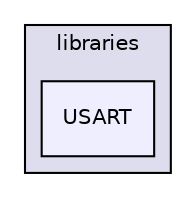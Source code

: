 digraph "sketchbook/libraries/USART" {
  compound=true
  node [ fontsize="10", fontname="Helvetica"];
  edge [ labelfontsize="10", labelfontname="Helvetica"];
  subgraph clusterdir_1f230a50cb8328eed74ee6db218aa7d6 {
    graph [ bgcolor="#ddddee", pencolor="black", label="libraries" fontname="Helvetica", fontsize="10", URL="dir_1f230a50cb8328eed74ee6db218aa7d6.html"]
  dir_65ccc759a0f9c7de4dd28389ff048c56 [shape=box, label="USART", style="filled", fillcolor="#eeeeff", pencolor="black", URL="dir_65ccc759a0f9c7de4dd28389ff048c56.html"];
  }
}
